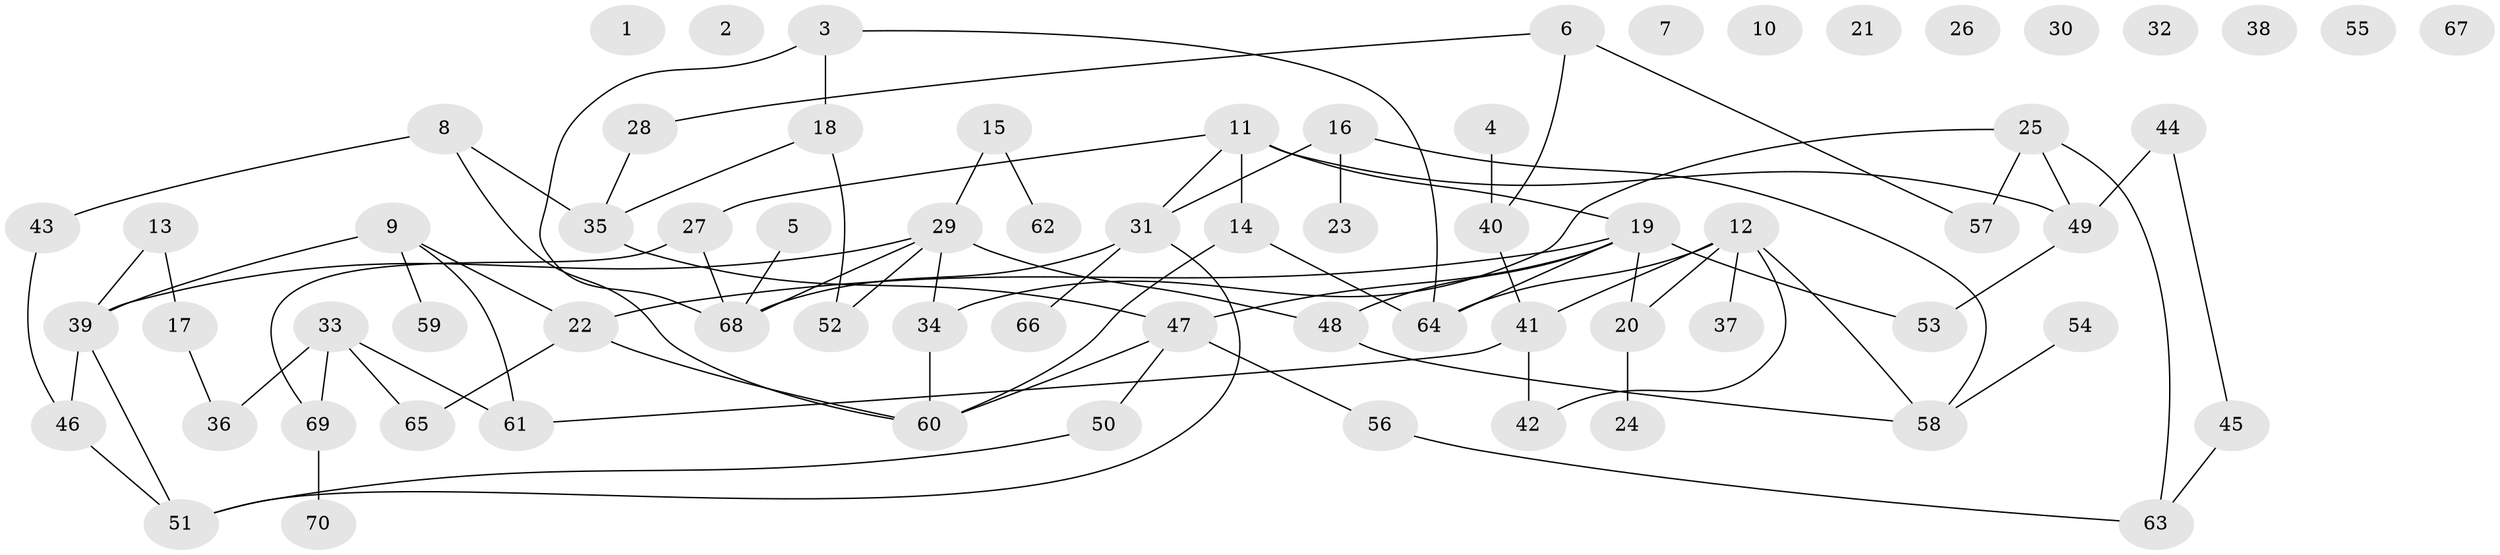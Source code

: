// Generated by graph-tools (version 1.1) at 2025/33/03/09/25 02:33:51]
// undirected, 70 vertices, 87 edges
graph export_dot {
graph [start="1"]
  node [color=gray90,style=filled];
  1;
  2;
  3;
  4;
  5;
  6;
  7;
  8;
  9;
  10;
  11;
  12;
  13;
  14;
  15;
  16;
  17;
  18;
  19;
  20;
  21;
  22;
  23;
  24;
  25;
  26;
  27;
  28;
  29;
  30;
  31;
  32;
  33;
  34;
  35;
  36;
  37;
  38;
  39;
  40;
  41;
  42;
  43;
  44;
  45;
  46;
  47;
  48;
  49;
  50;
  51;
  52;
  53;
  54;
  55;
  56;
  57;
  58;
  59;
  60;
  61;
  62;
  63;
  64;
  65;
  66;
  67;
  68;
  69;
  70;
  3 -- 18;
  3 -- 64;
  3 -- 68;
  4 -- 40;
  5 -- 68;
  6 -- 28;
  6 -- 40;
  6 -- 57;
  8 -- 35;
  8 -- 43;
  8 -- 60;
  9 -- 22;
  9 -- 39;
  9 -- 59;
  9 -- 61;
  11 -- 14;
  11 -- 19;
  11 -- 27;
  11 -- 31;
  11 -- 49;
  12 -- 20;
  12 -- 37;
  12 -- 41;
  12 -- 42;
  12 -- 58;
  12 -- 64;
  13 -- 17;
  13 -- 39;
  14 -- 60;
  14 -- 64;
  15 -- 29;
  15 -- 62;
  16 -- 23;
  16 -- 31;
  16 -- 58;
  17 -- 36;
  18 -- 35;
  18 -- 52;
  19 -- 20;
  19 -- 22;
  19 -- 47;
  19 -- 48;
  19 -- 53;
  19 -- 64;
  20 -- 24;
  22 -- 60;
  22 -- 65;
  25 -- 34;
  25 -- 49;
  25 -- 57;
  25 -- 63;
  27 -- 68;
  27 -- 69;
  28 -- 35;
  29 -- 34;
  29 -- 39;
  29 -- 48;
  29 -- 52;
  29 -- 68;
  31 -- 51;
  31 -- 66;
  31 -- 68;
  33 -- 36;
  33 -- 61;
  33 -- 65;
  33 -- 69;
  34 -- 60;
  35 -- 47;
  39 -- 46;
  39 -- 51;
  40 -- 41;
  41 -- 42;
  41 -- 61;
  43 -- 46;
  44 -- 45;
  44 -- 49;
  45 -- 63;
  46 -- 51;
  47 -- 50;
  47 -- 56;
  47 -- 60;
  48 -- 58;
  49 -- 53;
  50 -- 51;
  54 -- 58;
  56 -- 63;
  69 -- 70;
}
